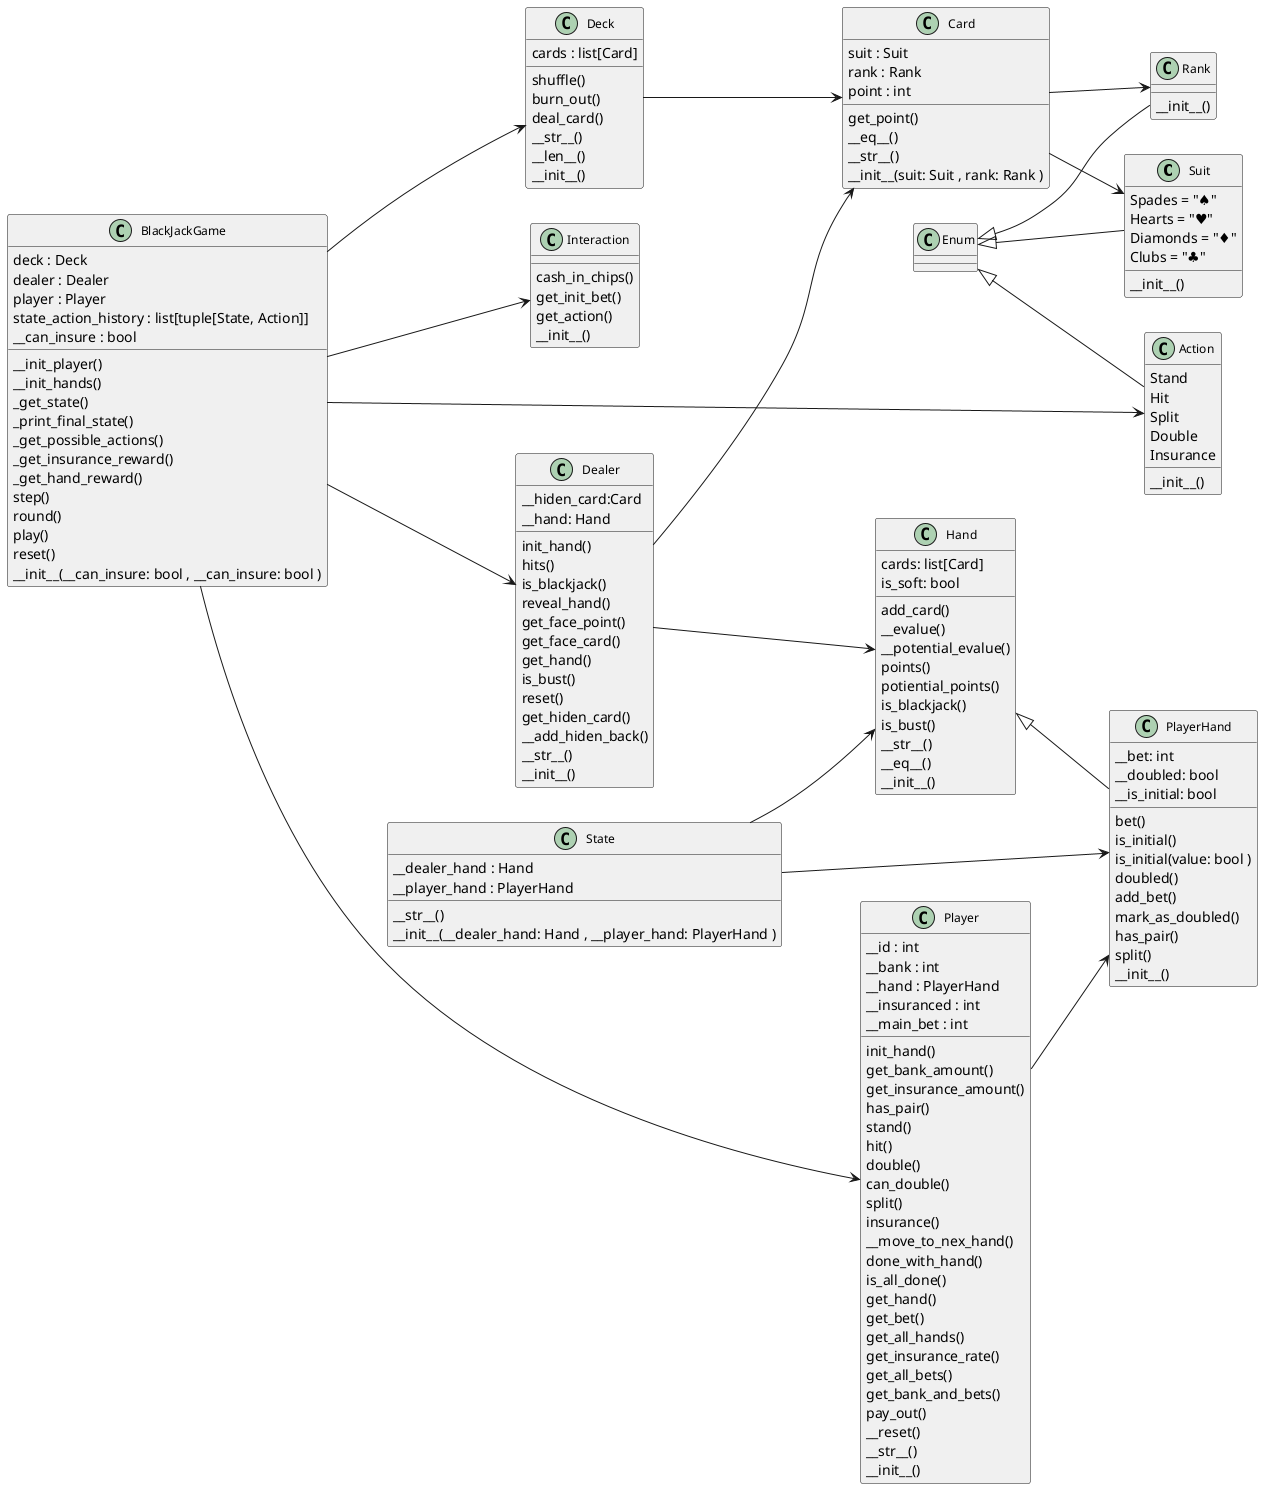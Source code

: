 @startuml Blackjack
left to right direction
skinparam classAttributeIconSize 0
skinparam classFontSize 12
skinparam classFontName "Arial"
skinparam classBackgroundColor #F0F0F0

class Suit {
    Spades = "♠"
    Hearts = "♥"
    Diamonds = "♦"
    Clubs = "♣"
    __init__()
}
class Rank {
    __init__()
}
class Card {
    get_point()
    __eq__()
    __str__()
    suit : Suit 
    rank : Rank 
    point : int
    __init__(suit: Suit , rank: Rank )
}
Enum <|-- Suit
Enum <|-- Rank
Card --> Suit
Card --> Rank

class Deck {
    shuffle()
    burn_out()
    deal_card()
    __str__()
    __len__()
    __init__()
    cards : list[Card]
}
Deck --> Card

class Hand {
    add_card()
    __evalue()
    __potential_evalue()
    points()
    potiential_points()
    is_blackjack()
    is_bust()
    cards: list[Card]
    is_soft: bool
    __str__()
    __eq__()
    __init__()
}
class PlayerHand {
    bet()
    is_initial()
    is_initial(value: bool )
    doubled()
    add_bet()
    mark_as_doubled()
    has_pair()
    split()
    __bet: int
    __doubled: bool
    __is_initial: bool
    __init__()
}
' object <|-- Hand
Hand <|-- PlayerHand

class Player {
    init_hand()
    get_bank_amount()
    get_insurance_amount()
    has_pair()
    stand()
    hit()
    double()
    can_double()
    split()
    insurance()
    __move_to_nex_hand()
    done_with_hand()
    is_all_done()
    get_hand()
    get_bet()
    get_all_hands()
    get_insurance_rate()
    get_all_bets()
    get_bank_and_bets()
    pay_out()
    __reset()
    __str__()
    __id : int
    __bank : int
    __hand : PlayerHand
    __insuranced : int
    __main_bet : int
    __init__()
}
' object <|-- Player
Player --> PlayerHand

class Dealer {
    init_hand()
    hits()
    is_blackjack()
    reveal_hand()
    get_face_point()
    get_face_card()
    get_hand()
    is_bust()
    reset()
    get_hiden_card()
    __add_hiden_back()
    __str__()
    __init__()
    __hiden_card:Card
    __hand: Hand
}
' object <|-- Dealer
Dealer --> Hand
Dealer --> Card

class Action {
    Stand
    Hit
    Split
    Double
    Insurance
    __init__()
}
class Interaction {
    cash_in_chips()
    get_init_bet()
    get_action()
    __init__()
}
class State {
    __str__()
    __dealer_hand : Hand 
    __player_hand : PlayerHand 
    __init__(__dealer_hand: Hand , __player_hand: PlayerHand )
}
class BlackJackGame {
    __init_player()
    __init_hands()
    _get_state()
    _print_final_state()
    _get_possible_actions()
    _get_insurance_reward()
    _get_hand_reward()
    step()
    round()
    play()
    reset()
    deck : Deck
    dealer : Dealer
    player : Player
    state_action_history : list[tuple[State, Action]]
    __can_insure : bool
    __init__(__can_insure: bool , __can_insure: bool )
}
Enum <|-- Action
State --> Hand
State --> PlayerHand
BlackJackGame --> Action
BlackJackGame --> Deck
BlackJackGame --> Dealer
BlackJackGame --> Player
BlackJackGame --> Interaction
@enduml